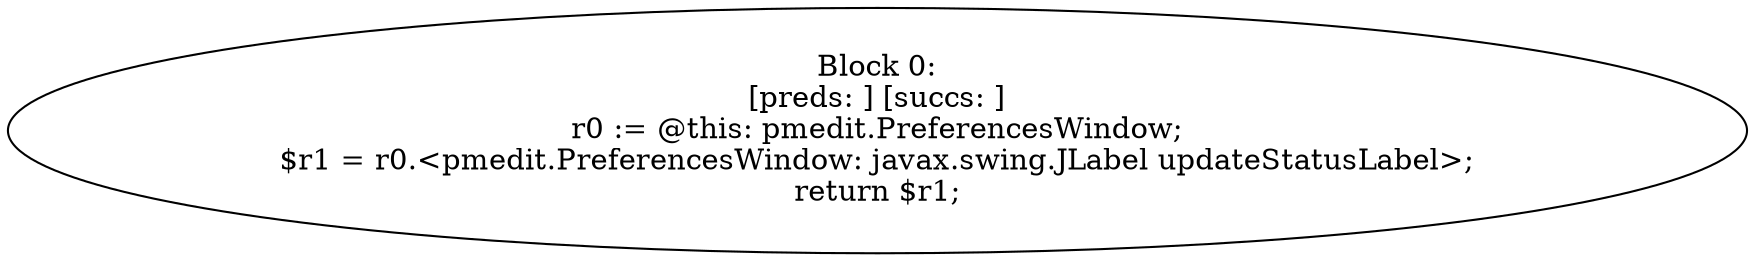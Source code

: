 digraph "unitGraph" {
    "Block 0:
[preds: ] [succs: ]
r0 := @this: pmedit.PreferencesWindow;
$r1 = r0.<pmedit.PreferencesWindow: javax.swing.JLabel updateStatusLabel>;
return $r1;
"
}
